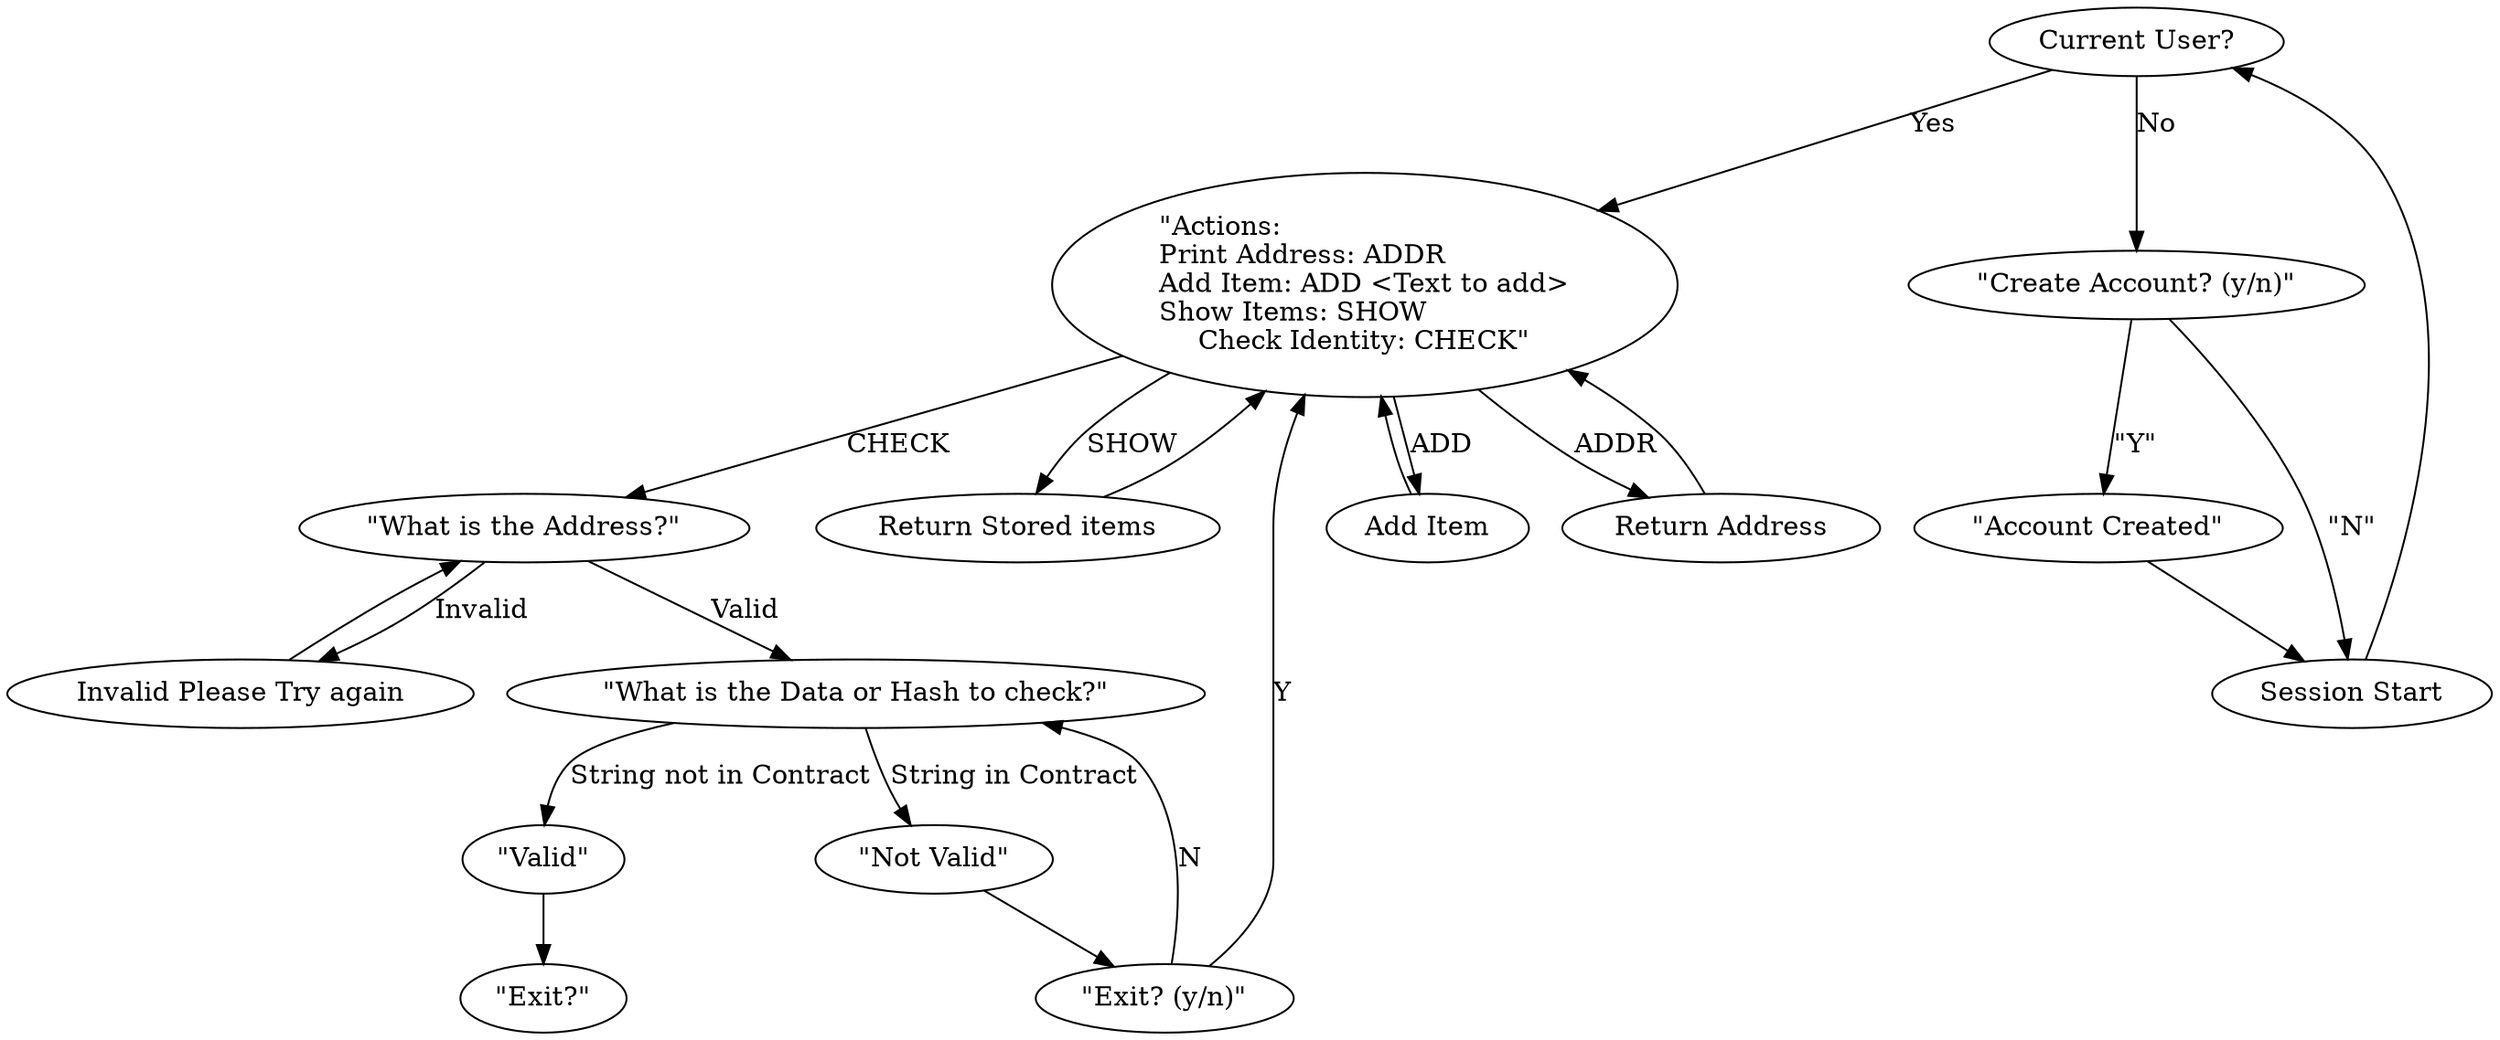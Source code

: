 digraph finite_state_machine {
    Actions [label="\"Actions: \lPrint Address: ADDR\lAdd Item: ADD <Text to add>\lShow Items: SHOW\lCheck Identity: CHECK\""];
    "Session Start" -> "Current User?"
    "Current User?" -> "\"Create Account? (y/n)\"" [label="No"]
    "\"Create Account? (y/n)\"" -> "Session Start" [label="\"N\""]
    "\"Create Account? (y/n)\"" -> "\"Account Created\"" [label="\"Y\""]
    "\"Account Created\"" -> "Session Start"
    "Current User?" -> Actions [label="Yes"]
    Actions -> "Return Address" [label="ADDR"]
    "Return Address" -> Actions
    Actions -> "Add Item" [label="ADD"]
    "Add Item" -> Actions
    Actions -> "Return Stored items" [label="SHOW"]
    "Return Stored items" -> Actions
    Actions -> "\"What is the Address?\"" [label="CHECK"]
    "\"What is the Address?\""-> "Invalid Please Try again" [label="Invalid"]
    "Invalid Please Try again" -> "\"What is the Address?\""
    "\"What is the Address?\"" -> "\"What is the Data or Hash to check?\"" [label="Valid"]
    "\"What is the Data or Hash to check?\"" -> "\"Not Valid\"" [label="String in Contract"]
    "\"What is the Data or Hash to check?\"" -> "\"Valid\"" [label="String not in Contract"]
    "\"Valid\"" -> "\"Exit?\""
    "\"Not Valid\"" -> "\"Exit? (y/n)\""
    "\"Exit? (y/n)\"" -> Actions [label="Y"]
    "\"Exit? (y/n)\"" -> "\"What is the Data or Hash to check?\"" [label="N"]
}